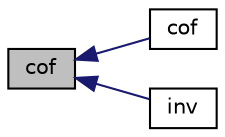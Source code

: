 digraph "cof"
{
  bgcolor="transparent";
  edge [fontname="Helvetica",fontsize="10",labelfontname="Helvetica",labelfontsize="10"];
  node [fontname="Helvetica",fontsize="10",shape=record];
  rankdir="LR";
  Node1 [label="cof",height=0.2,width=0.4,color="black", fillcolor="grey75", style="filled", fontcolor="black"];
  Node1 -> Node2 [dir="back",color="midnightblue",fontsize="10",style="solid",fontname="Helvetica"];
  Node2 [label="cof",height=0.2,width=0.4,color="black",URL="$a10909.html#a70a4c519e081abbf1d838aab03d079fd"];
  Node1 -> Node3 [dir="back",color="midnightblue",fontsize="10",style="solid",fontname="Helvetica"];
  Node3 [label="inv",height=0.2,width=0.4,color="black",URL="$a10909.html#adb711a1bee152ba5fc5980c905574953",tooltip="Return the inverse of a symmetric tensor give the determinant. "];
}
